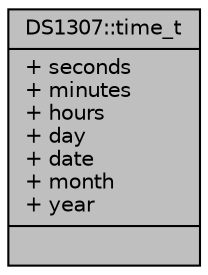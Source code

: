 digraph "DS1307::time_t"
{
  edge [fontname="Helvetica",fontsize="10",labelfontname="Helvetica",labelfontsize="10"];
  node [fontname="Helvetica",fontsize="10",shape=record];
  Node1 [label="{DS1307::time_t\n|+ seconds\l+ minutes\l+ hours\l+ day\l+ date\l+ month\l+ year\l|}",height=0.2,width=0.4,color="black", fillcolor="grey75", style="filled", fontcolor="black"];
}
